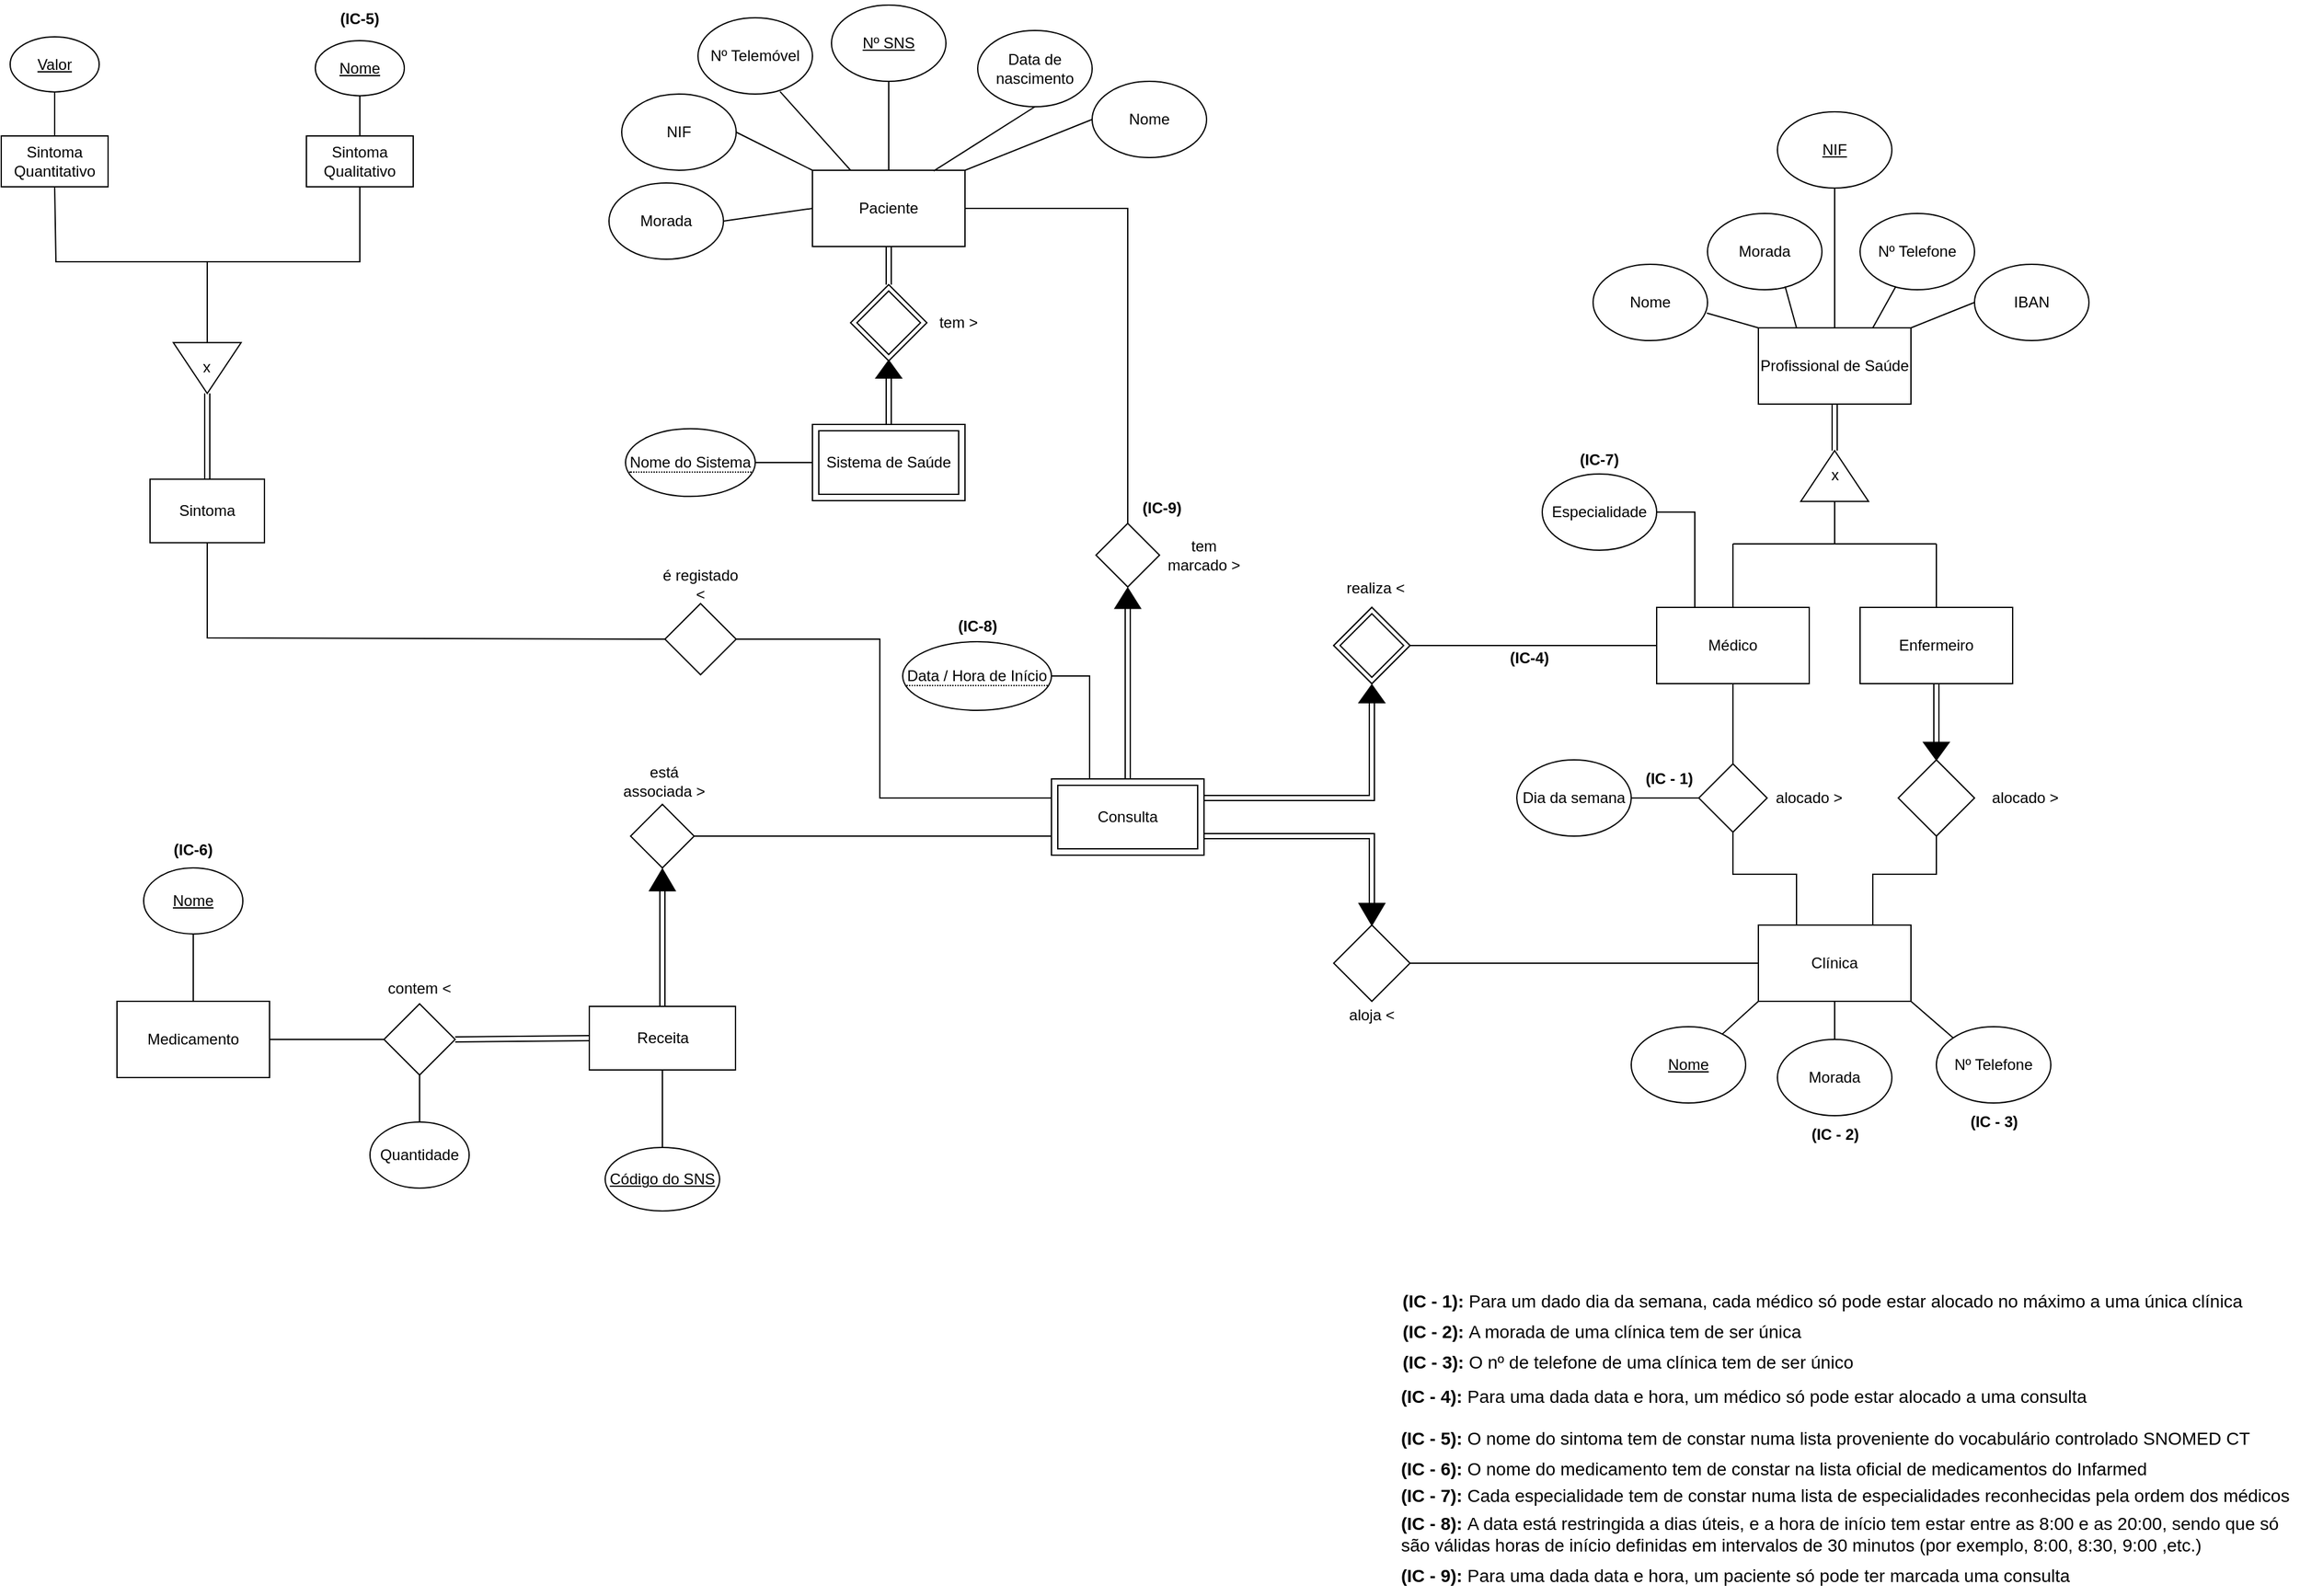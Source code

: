 <mxfile version="24.2.5" type="device">
  <diagram name="Page-1" id="nKDNBoql_2cp9HiYUBMS">
    <mxGraphModel dx="2795" dy="398" grid="1" gridSize="3" guides="1" tooltips="1" connect="1" arrows="1" fold="1" page="0" pageScale="1" pageWidth="850" pageHeight="1100" math="0" shadow="0">
      <root>
        <mxCell id="0" />
        <mxCell id="1" parent="0" />
        <mxCell id="teySA3DlGUumxRbeVbpw-15" value="" style="endArrow=none;html=1;rounded=0;exitX=0.5;exitY=0;exitDx=0;exitDy=0;entryX=0.5;entryY=1;entryDx=0;entryDy=0;" parent="1" source="teySA3DlGUumxRbeVbpw-11" target="teySA3DlGUumxRbeVbpw-16" edge="1">
          <mxGeometry width="50" height="50" relative="1" as="geometry">
            <mxPoint x="-85" y="850" as="sourcePoint" />
            <mxPoint x="-45" y="800" as="targetPoint" />
          </mxGeometry>
        </mxCell>
        <mxCell id="teySA3DlGUumxRbeVbpw-16" value="&lt;u&gt;NIF&lt;/u&gt;" style="ellipse;whiteSpace=wrap;html=1;" parent="1" vertex="1">
          <mxGeometry x="10" y="690" width="90" height="60" as="geometry" />
        </mxCell>
        <mxCell id="teySA3DlGUumxRbeVbpw-17" value="Nome" style="ellipse;whiteSpace=wrap;html=1;" parent="1" vertex="1">
          <mxGeometry x="-135" y="810" width="90" height="60" as="geometry" />
        </mxCell>
        <mxCell id="teySA3DlGUumxRbeVbpw-18" value="Morada" style="ellipse;whiteSpace=wrap;html=1;" parent="1" vertex="1">
          <mxGeometry x="-45" y="770" width="90" height="60" as="geometry" />
        </mxCell>
        <mxCell id="teySA3DlGUumxRbeVbpw-19" value="Nº Telefone" style="ellipse;whiteSpace=wrap;html=1;" parent="1" vertex="1">
          <mxGeometry x="75" y="770" width="90" height="60" as="geometry" />
        </mxCell>
        <mxCell id="teySA3DlGUumxRbeVbpw-20" value="IBAN" style="ellipse;whiteSpace=wrap;html=1;verticalAlign=middle;" parent="1" vertex="1">
          <mxGeometry x="165" y="810" width="90" height="60" as="geometry" />
        </mxCell>
        <mxCell id="teySA3DlGUumxRbeVbpw-21" value="" style="endArrow=none;html=1;rounded=0;entryX=0.994;entryY=0.639;entryDx=0;entryDy=0;exitX=0;exitY=0;exitDx=0;exitDy=0;entryPerimeter=0;" parent="1" source="teySA3DlGUumxRbeVbpw-11" target="teySA3DlGUumxRbeVbpw-17" edge="1">
          <mxGeometry width="50" height="50" relative="1" as="geometry">
            <mxPoint x="15" y="870" as="sourcePoint" />
            <mxPoint x="65" y="820" as="targetPoint" />
          </mxGeometry>
        </mxCell>
        <mxCell id="teySA3DlGUumxRbeVbpw-22" value="" style="endArrow=none;html=1;rounded=0;entryX=0.678;entryY=0.957;entryDx=0;entryDy=0;exitX=0.25;exitY=0;exitDx=0;exitDy=0;entryPerimeter=0;" parent="1" source="teySA3DlGUumxRbeVbpw-11" target="teySA3DlGUumxRbeVbpw-18" edge="1">
          <mxGeometry width="50" height="50" relative="1" as="geometry">
            <mxPoint x="15" y="870" as="sourcePoint" />
            <mxPoint x="65" y="820" as="targetPoint" />
          </mxGeometry>
        </mxCell>
        <mxCell id="teySA3DlGUumxRbeVbpw-23" value="" style="endArrow=none;html=1;rounded=0;entryX=0.313;entryY=0.957;entryDx=0;entryDy=0;entryPerimeter=0;exitX=0.75;exitY=0;exitDx=0;exitDy=0;" parent="1" source="teySA3DlGUumxRbeVbpw-11" target="teySA3DlGUumxRbeVbpw-19" edge="1">
          <mxGeometry width="50" height="50" relative="1" as="geometry">
            <mxPoint x="-55" y="850" as="sourcePoint" />
            <mxPoint x="-5" y="800" as="targetPoint" />
          </mxGeometry>
        </mxCell>
        <mxCell id="teySA3DlGUumxRbeVbpw-24" value="" style="endArrow=none;html=1;rounded=0;entryX=0;entryY=0.5;entryDx=0;entryDy=0;exitX=1;exitY=0;exitDx=0;exitDy=0;" parent="1" source="teySA3DlGUumxRbeVbpw-11" target="teySA3DlGUumxRbeVbpw-20" edge="1">
          <mxGeometry width="50" height="50" relative="1" as="geometry">
            <mxPoint x="-55" y="850" as="sourcePoint" />
            <mxPoint x="-5" y="800" as="targetPoint" />
          </mxGeometry>
        </mxCell>
        <mxCell id="teySA3DlGUumxRbeVbpw-29" value="" style="shape=link;html=1;rounded=0;entryX=1;entryY=0.5;entryDx=0;entryDy=0;exitX=0.5;exitY=1;exitDx=0;exitDy=0;" parent="1" source="teySA3DlGUumxRbeVbpw-11" target="teySA3DlGUumxRbeVbpw-13" edge="1">
          <mxGeometry width="100" relative="1" as="geometry">
            <mxPoint x="-75" y="910" as="sourcePoint" />
            <mxPoint x="-5" y="950" as="targetPoint" />
          </mxGeometry>
        </mxCell>
        <mxCell id="teySA3DlGUumxRbeVbpw-11" value="Profissional de Saúde" style="rounded=0;whiteSpace=wrap;html=1;" parent="1" vertex="1">
          <mxGeometry x="-5" y="860" width="120" height="60" as="geometry" />
        </mxCell>
        <mxCell id="teySA3DlGUumxRbeVbpw-13" value="x" style="triangle;whiteSpace=wrap;html=1;rotation=-90;textDirection=vertical-lr;" parent="1" vertex="1">
          <mxGeometry x="35" y="950" width="40" height="53.32" as="geometry" />
        </mxCell>
        <mxCell id="teySA3DlGUumxRbeVbpw-32" value="" style="endArrow=none;html=1;rounded=0;entryX=0;entryY=0.5;entryDx=0;entryDy=0;" parent="1" target="teySA3DlGUumxRbeVbpw-13" edge="1">
          <mxGeometry width="50" height="50" relative="1" as="geometry">
            <mxPoint x="55" y="1030" as="sourcePoint" />
            <mxPoint x="45" y="1010" as="targetPoint" />
          </mxGeometry>
        </mxCell>
        <mxCell id="teySA3DlGUumxRbeVbpw-33" value="" style="endArrow=none;html=1;rounded=0;" parent="1" edge="1">
          <mxGeometry width="50" height="50" relative="1" as="geometry">
            <mxPoint x="-25" y="1030" as="sourcePoint" />
            <mxPoint x="55" y="1030" as="targetPoint" />
          </mxGeometry>
        </mxCell>
        <mxCell id="teySA3DlGUumxRbeVbpw-34" value="" style="endArrow=none;html=1;rounded=0;" parent="1" edge="1">
          <mxGeometry width="50" height="50" relative="1" as="geometry">
            <mxPoint x="55" y="1030" as="sourcePoint" />
            <mxPoint x="135" y="1030" as="targetPoint" />
          </mxGeometry>
        </mxCell>
        <mxCell id="teySA3DlGUumxRbeVbpw-35" value="" style="endArrow=none;html=1;rounded=0;" parent="1" edge="1">
          <mxGeometry width="50" height="50" relative="1" as="geometry">
            <mxPoint x="-25" y="1080" as="sourcePoint" />
            <mxPoint x="-25" y="1030" as="targetPoint" />
          </mxGeometry>
        </mxCell>
        <mxCell id="teySA3DlGUumxRbeVbpw-36" value="" style="endArrow=none;html=1;rounded=0;" parent="1" edge="1">
          <mxGeometry width="50" height="50" relative="1" as="geometry">
            <mxPoint x="135" y="1080" as="sourcePoint" />
            <mxPoint x="135" y="1030" as="targetPoint" />
          </mxGeometry>
        </mxCell>
        <mxCell id="teySA3DlGUumxRbeVbpw-37" value="Médico" style="rounded=0;whiteSpace=wrap;html=1;" parent="1" vertex="1">
          <mxGeometry x="-85" y="1080" width="120" height="60" as="geometry" />
        </mxCell>
        <mxCell id="teySA3DlGUumxRbeVbpw-38" value="Enfermeiro" style="rounded=0;whiteSpace=wrap;html=1;" parent="1" vertex="1">
          <mxGeometry x="75" y="1080" width="120" height="60" as="geometry" />
        </mxCell>
        <mxCell id="teySA3DlGUumxRbeVbpw-39" value="" style="endArrow=none;html=1;rounded=0;entryX=0.25;entryY=0;entryDx=0;entryDy=0;exitX=1;exitY=0.5;exitDx=0;exitDy=0;" parent="1" source="teySA3DlGUumxRbeVbpw-40" target="teySA3DlGUumxRbeVbpw-37" edge="1">
          <mxGeometry width="50" height="50" relative="1" as="geometry">
            <mxPoint x="-135" y="1070" as="sourcePoint" />
            <mxPoint x="-125" y="1100" as="targetPoint" />
            <Array as="points">
              <mxPoint x="-55" y="1005" />
            </Array>
          </mxGeometry>
        </mxCell>
        <mxCell id="teySA3DlGUumxRbeVbpw-40" value="Especialidade" style="ellipse;whiteSpace=wrap;html=1;" parent="1" vertex="1">
          <mxGeometry x="-175" y="975" width="90" height="60" as="geometry" />
        </mxCell>
        <mxCell id="teySA3DlGUumxRbeVbpw-1" value="Clínica" style="rounded=0;whiteSpace=wrap;html=1;" parent="1" vertex="1">
          <mxGeometry x="-5" y="1330" width="120" height="60" as="geometry" />
        </mxCell>
        <mxCell id="teySA3DlGUumxRbeVbpw-7" value="Morada" style="ellipse;whiteSpace=wrap;html=1;" parent="1" vertex="1">
          <mxGeometry x="10" y="1420" width="90" height="60" as="geometry" />
        </mxCell>
        <mxCell id="teySA3DlGUumxRbeVbpw-9" value="" style="endArrow=none;html=1;rounded=0;entryX=0.5;entryY=0;entryDx=0;entryDy=0;" parent="1" target="teySA3DlGUumxRbeVbpw-7" edge="1">
          <mxGeometry width="50" height="50" relative="1" as="geometry">
            <mxPoint x="55" y="1390" as="sourcePoint" />
            <mxPoint x="75" y="1290" as="targetPoint" />
          </mxGeometry>
        </mxCell>
        <mxCell id="teySA3DlGUumxRbeVbpw-6" value="&lt;u&gt;Nome&lt;/u&gt;" style="ellipse;whiteSpace=wrap;html=1;" parent="1" vertex="1">
          <mxGeometry x="-105" y="1410" width="90" height="60" as="geometry" />
        </mxCell>
        <mxCell id="teySA3DlGUumxRbeVbpw-5" value="" style="endArrow=none;html=1;rounded=0;exitX=0;exitY=1;exitDx=0;exitDy=0;" parent="1" source="teySA3DlGUumxRbeVbpw-1" target="teySA3DlGUumxRbeVbpw-6" edge="1">
          <mxGeometry width="50" height="50" relative="1" as="geometry">
            <mxPoint x="-35" y="1470" as="sourcePoint" />
            <mxPoint x="15" y="1420" as="targetPoint" />
          </mxGeometry>
        </mxCell>
        <mxCell id="teySA3DlGUumxRbeVbpw-8" value="Nº Telefone" style="ellipse;whiteSpace=wrap;html=1;" parent="1" vertex="1">
          <mxGeometry x="135" y="1410" width="90" height="60" as="geometry" />
        </mxCell>
        <mxCell id="teySA3DlGUumxRbeVbpw-10" value="" style="endArrow=none;html=1;rounded=0;entryX=0;entryY=0;entryDx=0;entryDy=0;exitX=1;exitY=1;exitDx=0;exitDy=0;" parent="1" source="teySA3DlGUumxRbeVbpw-1" target="teySA3DlGUumxRbeVbpw-8" edge="1">
          <mxGeometry width="50" height="50" relative="1" as="geometry">
            <mxPoint x="25" y="1350" as="sourcePoint" />
            <mxPoint x="75" y="1300" as="targetPoint" />
          </mxGeometry>
        </mxCell>
        <mxCell id="teySA3DlGUumxRbeVbpw-45" value="" style="group" parent="1" vertex="1" connectable="0">
          <mxGeometry x="105" y="1200" width="130" height="60" as="geometry" />
        </mxCell>
        <mxCell id="teySA3DlGUumxRbeVbpw-43" value="" style="rhombus;whiteSpace=wrap;html=1;" parent="teySA3DlGUumxRbeVbpw-45" vertex="1">
          <mxGeometry width="60" height="60" as="geometry" />
        </mxCell>
        <mxCell id="teySA3DlGUumxRbeVbpw-44" value="alocado &amp;gt;" style="text;html=1;align=center;verticalAlign=middle;whiteSpace=wrap;rounded=0;" parent="teySA3DlGUumxRbeVbpw-45" vertex="1">
          <mxGeometry x="70" y="15" width="60" height="30" as="geometry" />
        </mxCell>
        <mxCell id="teySA3DlGUumxRbeVbpw-50" value="" style="endArrow=none;html=1;rounded=0;exitX=0.75;exitY=0;exitDx=0;exitDy=0;entryX=0.5;entryY=1;entryDx=0;entryDy=0;" parent="1" source="teySA3DlGUumxRbeVbpw-1" target="teySA3DlGUumxRbeVbpw-43" edge="1">
          <mxGeometry width="50" height="50" relative="1" as="geometry">
            <mxPoint x="45" y="1300" as="sourcePoint" />
            <mxPoint x="95" y="1250" as="targetPoint" />
            <Array as="points">
              <mxPoint x="85" y="1290" />
              <mxPoint x="135" y="1290" />
            </Array>
          </mxGeometry>
        </mxCell>
        <mxCell id="teySA3DlGUumxRbeVbpw-53" value="" style="group" parent="1" vertex="1" connectable="0">
          <mxGeometry x="-51.87" y="1203.13" width="113.74" height="53.74" as="geometry" />
        </mxCell>
        <mxCell id="teySA3DlGUumxRbeVbpw-51" value="" style="rhombus;whiteSpace=wrap;html=1;" parent="teySA3DlGUumxRbeVbpw-53" vertex="1">
          <mxGeometry width="53.74" height="53.74" as="geometry" />
        </mxCell>
        <mxCell id="teySA3DlGUumxRbeVbpw-52" value="alocado &amp;gt;" style="text;html=1;align=center;verticalAlign=middle;whiteSpace=wrap;rounded=0;" parent="teySA3DlGUumxRbeVbpw-53" vertex="1">
          <mxGeometry x="56.87" y="11.87" width="60" height="30" as="geometry" />
        </mxCell>
        <mxCell id="teySA3DlGUumxRbeVbpw-54" value="" style="endArrow=none;html=1;rounded=0;entryX=0.5;entryY=1;entryDx=0;entryDy=0;exitX=0.5;exitY=0;exitDx=0;exitDy=0;" parent="1" source="teySA3DlGUumxRbeVbpw-51" target="teySA3DlGUumxRbeVbpw-37" edge="1">
          <mxGeometry width="50" height="50" relative="1" as="geometry">
            <mxPoint x="-175" y="1230" as="sourcePoint" />
            <mxPoint x="-125" y="1180" as="targetPoint" />
          </mxGeometry>
        </mxCell>
        <mxCell id="teySA3DlGUumxRbeVbpw-55" value="" style="endArrow=none;html=1;rounded=0;entryX=0.5;entryY=1;entryDx=0;entryDy=0;exitX=0.25;exitY=0;exitDx=0;exitDy=0;" parent="1" source="teySA3DlGUumxRbeVbpw-1" target="teySA3DlGUumxRbeVbpw-51" edge="1">
          <mxGeometry width="50" height="50" relative="1" as="geometry">
            <mxPoint x="-175" y="1230" as="sourcePoint" />
            <mxPoint x="-125" y="1180" as="targetPoint" />
            <Array as="points">
              <mxPoint x="25" y="1290" />
              <mxPoint x="-25" y="1290" />
            </Array>
          </mxGeometry>
        </mxCell>
        <mxCell id="teySA3DlGUumxRbeVbpw-56" value="Dia da semana" style="ellipse;whiteSpace=wrap;html=1;" parent="1" vertex="1">
          <mxGeometry x="-195" y="1200" width="90" height="60" as="geometry" />
        </mxCell>
        <mxCell id="teySA3DlGUumxRbeVbpw-57" value="" style="endArrow=none;html=1;rounded=0;entryX=0;entryY=0.5;entryDx=0;entryDy=0;exitX=1;exitY=0.5;exitDx=0;exitDy=0;" parent="1" source="teySA3DlGUumxRbeVbpw-56" target="teySA3DlGUumxRbeVbpw-51" edge="1">
          <mxGeometry width="50" height="50" relative="1" as="geometry">
            <mxPoint x="35" y="1360" as="sourcePoint" />
            <mxPoint x="85" y="1310" as="targetPoint" />
          </mxGeometry>
        </mxCell>
        <mxCell id="teySA3DlGUumxRbeVbpw-58" value="(IC - 1)" style="text;html=1;align=center;verticalAlign=middle;whiteSpace=wrap;rounded=0;fontStyle=1" parent="1" vertex="1">
          <mxGeometry x="-105" y="1200.01" width="60" height="30" as="geometry" />
        </mxCell>
        <mxCell id="teySA3DlGUumxRbeVbpw-62" value="Paciente" style="rounded=0;whiteSpace=wrap;html=1;" parent="1" vertex="1">
          <mxGeometry x="-749" y="736" width="120" height="60" as="geometry" />
        </mxCell>
        <mxCell id="teySA3DlGUumxRbeVbpw-63" value="Morada" style="ellipse;whiteSpace=wrap;html=1;" parent="1" vertex="1">
          <mxGeometry x="-909" y="746" width="90" height="60" as="geometry" />
        </mxCell>
        <mxCell id="teySA3DlGUumxRbeVbpw-64" value="&lt;u&gt;Nº SNS&lt;/u&gt;" style="ellipse;whiteSpace=wrap;html=1;" parent="1" vertex="1">
          <mxGeometry x="-734" y="606" width="90" height="60" as="geometry" />
        </mxCell>
        <mxCell id="teySA3DlGUumxRbeVbpw-65" value="NIF" style="ellipse;whiteSpace=wrap;html=1;" parent="1" vertex="1">
          <mxGeometry x="-899" y="676" width="90" height="60" as="geometry" />
        </mxCell>
        <mxCell id="teySA3DlGUumxRbeVbpw-66" value="Nome" style="ellipse;whiteSpace=wrap;html=1;" parent="1" vertex="1">
          <mxGeometry x="-529" y="666" width="90" height="60" as="geometry" />
        </mxCell>
        <mxCell id="teySA3DlGUumxRbeVbpw-67" value="Data de nascimento" style="ellipse;whiteSpace=wrap;html=1;" parent="1" vertex="1">
          <mxGeometry x="-619" y="626" width="90" height="60" as="geometry" />
        </mxCell>
        <mxCell id="teySA3DlGUumxRbeVbpw-68" value="Nº Telemóvel" style="ellipse;whiteSpace=wrap;html=1;" parent="1" vertex="1">
          <mxGeometry x="-839" y="616" width="90" height="60" as="geometry" />
        </mxCell>
        <mxCell id="teySA3DlGUumxRbeVbpw-69" value="" style="endArrow=none;html=1;rounded=0;entryX=0.5;entryY=1;entryDx=0;entryDy=0;exitX=0.5;exitY=0;exitDx=0;exitDy=0;" parent="1" source="teySA3DlGUumxRbeVbpw-62" target="teySA3DlGUumxRbeVbpw-64" edge="1">
          <mxGeometry width="50" height="50" relative="1" as="geometry">
            <mxPoint x="-549" y="846" as="sourcePoint" />
            <mxPoint x="-499" y="796" as="targetPoint" />
          </mxGeometry>
        </mxCell>
        <mxCell id="teySA3DlGUumxRbeVbpw-70" value="" style="endArrow=none;html=1;rounded=0;entryX=0.5;entryY=1;entryDx=0;entryDy=0;exitX=0.794;exitY=0.01;exitDx=0;exitDy=0;exitPerimeter=0;" parent="1" source="teySA3DlGUumxRbeVbpw-62" target="teySA3DlGUumxRbeVbpw-67" edge="1">
          <mxGeometry width="50" height="50" relative="1" as="geometry">
            <mxPoint x="-415" y="800" as="sourcePoint" />
            <mxPoint x="-365" y="750" as="targetPoint" />
          </mxGeometry>
        </mxCell>
        <mxCell id="teySA3DlGUumxRbeVbpw-71" value="" style="endArrow=none;html=1;rounded=0;entryX=0.717;entryY=0.968;entryDx=0;entryDy=0;exitX=0.25;exitY=0;exitDx=0;exitDy=0;entryPerimeter=0;" parent="1" source="teySA3DlGUumxRbeVbpw-62" target="teySA3DlGUumxRbeVbpw-68" edge="1">
          <mxGeometry width="50" height="50" relative="1" as="geometry">
            <mxPoint x="-549" y="846" as="sourcePoint" />
            <mxPoint x="-499" y="796" as="targetPoint" />
          </mxGeometry>
        </mxCell>
        <mxCell id="teySA3DlGUumxRbeVbpw-72" value="" style="endArrow=none;html=1;rounded=0;exitX=1;exitY=0.5;exitDx=0;exitDy=0;entryX=0;entryY=0;entryDx=0;entryDy=0;" parent="1" source="teySA3DlGUumxRbeVbpw-65" target="teySA3DlGUumxRbeVbpw-62" edge="1">
          <mxGeometry width="50" height="50" relative="1" as="geometry">
            <mxPoint x="-519" y="906" as="sourcePoint" />
            <mxPoint x="-469" y="856" as="targetPoint" />
          </mxGeometry>
        </mxCell>
        <mxCell id="teySA3DlGUumxRbeVbpw-73" value="" style="endArrow=none;html=1;rounded=0;entryX=0;entryY=0.5;entryDx=0;entryDy=0;exitX=1;exitY=0;exitDx=0;exitDy=0;" parent="1" source="teySA3DlGUumxRbeVbpw-62" target="teySA3DlGUumxRbeVbpw-66" edge="1">
          <mxGeometry width="50" height="50" relative="1" as="geometry">
            <mxPoint x="-385" y="860" as="sourcePoint" />
            <mxPoint x="-335" y="810" as="targetPoint" />
          </mxGeometry>
        </mxCell>
        <mxCell id="teySA3DlGUumxRbeVbpw-74" value="" style="endArrow=none;html=1;rounded=0;entryX=0;entryY=0.5;entryDx=0;entryDy=0;exitX=1;exitY=0.5;exitDx=0;exitDy=0;" parent="1" source="teySA3DlGUumxRbeVbpw-63" target="teySA3DlGUumxRbeVbpw-62" edge="1">
          <mxGeometry width="50" height="50" relative="1" as="geometry">
            <mxPoint x="-519" y="906" as="sourcePoint" />
            <mxPoint x="-469" y="856" as="targetPoint" />
          </mxGeometry>
        </mxCell>
        <mxCell id="teySA3DlGUumxRbeVbpw-78" value="" style="shape=link;html=1;rounded=0;exitX=0.5;exitY=1;exitDx=0;exitDy=0;entryX=0.5;entryY=0;entryDx=0;entryDy=0;" parent="1" source="teySA3DlGUumxRbeVbpw-62" edge="1">
          <mxGeometry width="100" relative="1" as="geometry">
            <mxPoint x="-599" y="896" as="sourcePoint" />
            <mxPoint x="-689" y="826" as="targetPoint" />
          </mxGeometry>
        </mxCell>
        <mxCell id="OI-y8E8WUdn-grS2Yc1x-2" value="" style="endArrow=none;html=1;rounded=0;exitX=0;exitY=0.5;exitDx=0;exitDy=0;entryX=1;entryY=0.5;entryDx=0;entryDy=0;" parent="1" source="teySA3DlGUumxRbeVbpw-37" target="OI-y8E8WUdn-grS2Yc1x-3" edge="1">
          <mxGeometry width="50" height="50" relative="1" as="geometry">
            <mxPoint x="-285" y="1120" as="sourcePoint" />
            <mxPoint x="-85" y="1120" as="targetPoint" />
          </mxGeometry>
        </mxCell>
        <mxCell id="OI-y8E8WUdn-grS2Yc1x-13" value="(IC-4)" style="text;html=1;align=center;verticalAlign=middle;whiteSpace=wrap;rounded=0;fontStyle=1" parent="1" vertex="1">
          <mxGeometry x="-215" y="1105" width="60" height="30" as="geometry" />
        </mxCell>
        <mxCell id="OI-y8E8WUdn-grS2Yc1x-14" value="&lt;b&gt;(IC - 4):&amp;nbsp;&lt;/b&gt;Para uma dada data e hora, um médico só pode estar alocado a uma consulta" style="text;html=1;align=left;verticalAlign=middle;whiteSpace=wrap;rounded=0;fontSize=14;" parent="1" vertex="1">
          <mxGeometry x="-288" y="1686" width="680" height="30" as="geometry" />
        </mxCell>
        <mxCell id="OI-y8E8WUdn-grS2Yc1x-15" value="" style="endArrow=none;html=1;rounded=0;exitX=1;exitY=0.5;exitDx=0;exitDy=0;entryX=0.5;entryY=0;entryDx=0;entryDy=0;" parent="1" source="teySA3DlGUumxRbeVbpw-62" target="OI-y8E8WUdn-grS2Yc1x-17" edge="1">
          <mxGeometry width="50" height="50" relative="1" as="geometry">
            <mxPoint x="-255" y="1080" as="sourcePoint" />
            <mxPoint x="-501" y="978" as="targetPoint" />
            <Array as="points">
              <mxPoint x="-501" y="766" />
            </Array>
          </mxGeometry>
        </mxCell>
        <mxCell id="OI-y8E8WUdn-grS2Yc1x-21" value="" style="rhombus;whiteSpace=wrap;html=1;" parent="1" vertex="1">
          <mxGeometry x="-339" y="1330" width="60" height="60" as="geometry" />
        </mxCell>
        <mxCell id="OI-y8E8WUdn-grS2Yc1x-22" value="aloja &amp;lt;" style="text;html=1;align=center;verticalAlign=middle;whiteSpace=wrap;rounded=0;" parent="1" vertex="1">
          <mxGeometry x="-339" y="1386" width="60" height="30" as="geometry" />
        </mxCell>
        <mxCell id="OI-y8E8WUdn-grS2Yc1x-25" value="" style="endArrow=none;html=1;rounded=0;exitX=0;exitY=0.5;exitDx=0;exitDy=0;entryX=1;entryY=0.5;entryDx=0;entryDy=0;" parent="1" source="teySA3DlGUumxRbeVbpw-1" target="OI-y8E8WUdn-grS2Yc1x-21" edge="1">
          <mxGeometry width="50" height="50" relative="1" as="geometry">
            <mxPoint x="-255" y="1280" as="sourcePoint" />
            <mxPoint x="-205" y="1230" as="targetPoint" />
          </mxGeometry>
        </mxCell>
        <mxCell id="OI-y8E8WUdn-grS2Yc1x-41" value="Receita" style="rounded=0;whiteSpace=wrap;html=1;" parent="1" vertex="1">
          <mxGeometry x="-924.49" y="1394" width="114.98" height="50" as="geometry" />
        </mxCell>
        <mxCell id="OI-y8E8WUdn-grS2Yc1x-42" value="&lt;u&gt;Código do SNS&lt;/u&gt;" style="ellipse;whiteSpace=wrap;html=1;" parent="1" vertex="1">
          <mxGeometry x="-912" y="1505" width="90" height="50" as="geometry" />
        </mxCell>
        <mxCell id="OI-y8E8WUdn-grS2Yc1x-43" value="" style="endArrow=none;html=1;rounded=0;exitX=0.5;exitY=0;exitDx=0;exitDy=0;entryX=0.5;entryY=1;entryDx=0;entryDy=0;" parent="1" source="OI-y8E8WUdn-grS2Yc1x-42" target="OI-y8E8WUdn-grS2Yc1x-41" edge="1">
          <mxGeometry width="50" height="50" relative="1" as="geometry">
            <mxPoint x="-1007.98" y="1822" as="sourcePoint" />
            <mxPoint x="-957.98" y="1772" as="targetPoint" />
          </mxGeometry>
        </mxCell>
        <mxCell id="OI-y8E8WUdn-grS2Yc1x-56" value="" style="endArrow=none;html=1;rounded=0;exitX=0;exitY=0.5;exitDx=0;exitDy=0;entryX=0.5;entryY=1;entryDx=0;entryDy=0;" parent="1" source="OI-y8E8WUdn-grS2Yc1x-54" target="OI-y8E8WUdn-grS2Yc1x-57" edge="1">
          <mxGeometry width="50" height="50" relative="1" as="geometry">
            <mxPoint x="-997" y="1186.66" as="sourcePoint" />
            <mxPoint x="-1087" y="1196.66" as="targetPoint" />
            <Array as="points">
              <mxPoint x="-1225" y="1104" />
            </Array>
          </mxGeometry>
        </mxCell>
        <mxCell id="OI-y8E8WUdn-grS2Yc1x-57" value="Sintoma" style="rounded=0;whiteSpace=wrap;html=1;" parent="1" vertex="1">
          <mxGeometry x="-1270" y="979.13" width="90" height="50" as="geometry" />
        </mxCell>
        <mxCell id="OI-y8E8WUdn-grS2Yc1x-65" value="Sintoma Quantitativo" style="rounded=0;whiteSpace=wrap;html=1;" parent="1" vertex="1">
          <mxGeometry x="-1387" y="709.0" width="84" height="40" as="geometry" />
        </mxCell>
        <mxCell id="vYGHG36Qz9shhN7Ad3t7-29" value="" style="group" parent="1" vertex="1" connectable="0">
          <mxGeometry x="-719" y="826" width="115" height="60" as="geometry" />
        </mxCell>
        <mxCell id="vYGHG36Qz9shhN7Ad3t7-30" value="tem &amp;gt;" style="text;html=1;align=center;verticalAlign=middle;whiteSpace=wrap;rounded=0;" parent="vYGHG36Qz9shhN7Ad3t7-29" vertex="1">
          <mxGeometry x="55" y="15" width="60" height="30" as="geometry" />
        </mxCell>
        <mxCell id="vYGHG36Qz9shhN7Ad3t7-31" value="" style="group" parent="vYGHG36Qz9shhN7Ad3t7-29" vertex="1" connectable="0">
          <mxGeometry width="60" height="60" as="geometry" />
        </mxCell>
        <mxCell id="vYGHG36Qz9shhN7Ad3t7-32" value="" style="rhombus;whiteSpace=wrap;html=1;" parent="vYGHG36Qz9shhN7Ad3t7-31" vertex="1">
          <mxGeometry width="60" height="60" as="geometry" />
        </mxCell>
        <mxCell id="vYGHG36Qz9shhN7Ad3t7-33" value="" style="rhombus;whiteSpace=wrap;html=1;" parent="vYGHG36Qz9shhN7Ad3t7-31" vertex="1">
          <mxGeometry x="5" y="5" width="50" height="50" as="geometry" />
        </mxCell>
        <mxCell id="vYGHG36Qz9shhN7Ad3t7-34" value="" style="endArrow=none;html=1;rounded=0;entryX=0;entryY=0.5;entryDx=0;entryDy=0;exitX=1;exitY=0.5;exitDx=0;exitDy=0;" parent="1" source="vYGHG36Qz9shhN7Ad3t7-35" target="vYGHG36Qz9shhN7Ad3t7-39" edge="1">
          <mxGeometry width="50" height="50" relative="1" as="geometry">
            <mxPoint x="-799" y="936" as="sourcePoint" />
            <mxPoint x="-719" y="1026" as="targetPoint" />
          </mxGeometry>
        </mxCell>
        <mxCell id="vYGHG36Qz9shhN7Ad3t7-35" value="&lt;div style=&quot;border-bottom: 1px dotted&quot;&gt;Nome do Sistema&lt;/div&gt;" style="ellipse;whiteSpace=wrap;html=1;fontStyle=0" parent="1" vertex="1">
          <mxGeometry x="-896" y="939.32" width="102.02" height="53.36" as="geometry" />
        </mxCell>
        <mxCell id="vYGHG36Qz9shhN7Ad3t7-36" value="" style="group" parent="1" vertex="1" connectable="0">
          <mxGeometry x="-749" y="936" width="120" height="60" as="geometry" />
        </mxCell>
        <mxCell id="vYGHG36Qz9shhN7Ad3t7-37" value="" style="rounded=0;whiteSpace=wrap;html=1;" parent="vYGHG36Qz9shhN7Ad3t7-36" vertex="1">
          <mxGeometry x="5" y="3.32" width="110" height="55" as="geometry" />
        </mxCell>
        <mxCell id="vYGHG36Qz9shhN7Ad3t7-38" value="" style="group" parent="vYGHG36Qz9shhN7Ad3t7-36" vertex="1" connectable="0">
          <mxGeometry width="120" height="60" as="geometry" />
        </mxCell>
        <mxCell id="vYGHG36Qz9shhN7Ad3t7-39" value="SIstema de Saúde" style="rounded=0;whiteSpace=wrap;html=1;" parent="vYGHG36Qz9shhN7Ad3t7-38" vertex="1">
          <mxGeometry width="120" height="60" as="geometry" />
        </mxCell>
        <mxCell id="vYGHG36Qz9shhN7Ad3t7-40" value="Sistema de Saúde" style="rounded=0;whiteSpace=wrap;html=1;" parent="vYGHG36Qz9shhN7Ad3t7-38" vertex="1">
          <mxGeometry x="5" y="5" width="110" height="50" as="geometry" />
        </mxCell>
        <mxCell id="vYGHG36Qz9shhN7Ad3t7-41" value="" style="triangle;whiteSpace=wrap;html=1;rotation=-90;fillColor=#000000;" parent="1" vertex="1">
          <mxGeometry x="-695.87" y="882.66" width="13.75" height="20" as="geometry" />
        </mxCell>
        <mxCell id="vYGHG36Qz9shhN7Ad3t7-42" value="" style="shape=link;html=1;rounded=0;exitX=0.5;exitY=0;exitDx=0;exitDy=0;entryX=0;entryY=0.5;entryDx=0;entryDy=0;" parent="1" source="vYGHG36Qz9shhN7Ad3t7-39" target="vYGHG36Qz9shhN7Ad3t7-41" edge="1">
          <mxGeometry width="100" relative="1" as="geometry">
            <mxPoint x="-647.13" y="886" as="sourcePoint" />
            <mxPoint x="-587.13" y="916" as="targetPoint" />
          </mxGeometry>
        </mxCell>
        <mxCell id="vYGHG36Qz9shhN7Ad3t7-43" value="&lt;b&gt;(IC - 1):&lt;/b&gt; Para um dado dia da semana, cada médico só pode estar alocado no máximo a uma única clínica" style="text;html=1;align=center;verticalAlign=middle;whiteSpace=wrap;rounded=0;fontSize=14;" parent="1" vertex="1">
          <mxGeometry x="-286" y="1611" width="663" height="30" as="geometry" />
        </mxCell>
        <mxCell id="vYGHG36Qz9shhN7Ad3t7-44" value="&lt;b&gt;(IC - 2):&lt;/b&gt;&amp;nbsp;A morada de uma clínica tem de ser única" style="text;html=1;align=center;verticalAlign=middle;whiteSpace=wrap;rounded=0;fontSize=14;movable=1;resizable=1;rotatable=1;deletable=1;editable=1;locked=0;connectable=1;" parent="1" vertex="1">
          <mxGeometry x="-286" y="1635" width="316" height="30" as="geometry" />
        </mxCell>
        <mxCell id="vYGHG36Qz9shhN7Ad3t7-45" value="&lt;b&gt;(IC - 3):&lt;/b&gt; O nº de telefone de uma clínica tem de ser único" style="text;html=1;align=center;verticalAlign=middle;whiteSpace=wrap;rounded=0;fontSize=14;" parent="1" vertex="1">
          <mxGeometry x="-286" y="1659" width="357" height="30" as="geometry" />
        </mxCell>
        <mxCell id="vYGHG36Qz9shhN7Ad3t7-46" value="(IC - 2)" style="text;html=1;align=center;verticalAlign=middle;resizable=0;points=[];autosize=1;strokeColor=none;fillColor=none;fontStyle=1" parent="1" vertex="1">
          <mxGeometry x="25" y="1480" width="60" height="30" as="geometry" />
        </mxCell>
        <mxCell id="vYGHG36Qz9shhN7Ad3t7-47" value="(IC - 3)" style="text;html=1;align=center;verticalAlign=middle;resizable=0;points=[];autosize=1;strokeColor=none;fillColor=none;fontStyle=1" parent="1" vertex="1">
          <mxGeometry x="150" y="1470" width="60" height="30" as="geometry" />
        </mxCell>
        <mxCell id="vYGHG36Qz9shhN7Ad3t7-48" value="" style="group" parent="1" vertex="1" connectable="0">
          <mxGeometry x="-897" y="1205" width="63" height="80" as="geometry" />
        </mxCell>
        <mxCell id="pmTBJNdfO9nhvggvqDP4-4" value="" style="group" parent="vYGHG36Qz9shhN7Ad3t7-48" vertex="1" connectable="0">
          <mxGeometry x="-3" y="-5" width="69" height="85" as="geometry" />
        </mxCell>
        <mxCell id="OI-y8E8WUdn-grS2Yc1x-47" value="" style="rhombus;whiteSpace=wrap;html=1;movable=1;resizable=1;rotatable=1;deletable=1;editable=1;locked=0;connectable=1;" parent="pmTBJNdfO9nhvggvqDP4-4" vertex="1">
          <mxGeometry x="7.98" y="35" width="50" height="50" as="geometry" />
        </mxCell>
        <mxCell id="pmTBJNdfO9nhvggvqDP4-3" value="está associada &amp;gt;" style="text;html=1;align=center;verticalAlign=middle;whiteSpace=wrap;rounded=0;" parent="pmTBJNdfO9nhvggvqDP4-4" vertex="1">
          <mxGeometry width="69" height="33" as="geometry" />
        </mxCell>
        <mxCell id="ELVXF7SsPStUehwrAqkJ-7" value="Valor" style="ellipse;whiteSpace=wrap;html=1;fontStyle=4" parent="1" vertex="1">
          <mxGeometry x="-1380" y="631.0" width="70" height="43.32" as="geometry" />
        </mxCell>
        <mxCell id="ELVXF7SsPStUehwrAqkJ-8" value="" style="endArrow=none;html=1;rounded=0;exitX=0.5;exitY=1;exitDx=0;exitDy=0;entryX=0.5;entryY=0;entryDx=0;entryDy=0;" parent="1" source="ELVXF7SsPStUehwrAqkJ-7" target="OI-y8E8WUdn-grS2Yc1x-65" edge="1">
          <mxGeometry width="50" height="50" relative="1" as="geometry">
            <mxPoint x="-1443" y="1032.32" as="sourcePoint" />
            <mxPoint x="-1393" y="982.32" as="targetPoint" />
          </mxGeometry>
        </mxCell>
        <mxCell id="cyx7LZMLMAHagcgp0xBz-3" value="" style="group" parent="1" vertex="1" connectable="0">
          <mxGeometry x="-561" y="1215" width="120" height="60" as="geometry" />
        </mxCell>
        <mxCell id="cyx7LZMLMAHagcgp0xBz-4" value="" style="rounded=0;whiteSpace=wrap;html=1;" parent="cyx7LZMLMAHagcgp0xBz-3" vertex="1">
          <mxGeometry x="5" y="3.32" width="110" height="55" as="geometry" />
        </mxCell>
        <mxCell id="cyx7LZMLMAHagcgp0xBz-5" value="" style="group" parent="cyx7LZMLMAHagcgp0xBz-3" vertex="1" connectable="0">
          <mxGeometry width="120" height="60" as="geometry" />
        </mxCell>
        <mxCell id="cyx7LZMLMAHagcgp0xBz-6" value="SIstema de Saúde" style="rounded=0;whiteSpace=wrap;html=1;" parent="cyx7LZMLMAHagcgp0xBz-5" vertex="1">
          <mxGeometry width="120" height="60" as="geometry" />
        </mxCell>
        <mxCell id="cyx7LZMLMAHagcgp0xBz-7" value="Consulta" style="rounded=0;whiteSpace=wrap;html=1;" parent="cyx7LZMLMAHagcgp0xBz-5" vertex="1">
          <mxGeometry x="5" y="5" width="110" height="50" as="geometry" />
        </mxCell>
        <mxCell id="tmCDKdFqpOog78ZbSU5w-3" value="" style="group" parent="1" vertex="1" connectable="0">
          <mxGeometry x="125.005" y="1186.255" width="20" height="13.75" as="geometry" />
        </mxCell>
        <mxCell id="teySA3DlGUumxRbeVbpw-48" value="" style="triangle;whiteSpace=wrap;html=1;rotation=90;fillColor=#000000;" parent="tmCDKdFqpOog78ZbSU5w-3" vertex="1">
          <mxGeometry x="3.125" y="-3.125" width="13.75" height="20" as="geometry" />
        </mxCell>
        <mxCell id="teySA3DlGUumxRbeVbpw-49" value="" style="shape=link;html=1;rounded=0;exitX=0.5;exitY=1;exitDx=0;exitDy=0;entryX=0;entryY=0.5;entryDx=0;entryDy=0;" parent="tmCDKdFqpOog78ZbSU5w-3" source="teySA3DlGUumxRbeVbpw-38" target="teySA3DlGUumxRbeVbpw-48" edge="1">
          <mxGeometry width="100" relative="1" as="geometry">
            <mxPoint x="-30.005" y="-16.255" as="sourcePoint" />
            <mxPoint x="69.995" y="-16.255" as="targetPoint" />
          </mxGeometry>
        </mxCell>
        <mxCell id="tmCDKdFqpOog78ZbSU5w-4" value="" style="group" parent="1" vertex="1" connectable="0">
          <mxGeometry x="-511" y="1032" width="105" height="31.88" as="geometry" />
        </mxCell>
        <mxCell id="tmCDKdFqpOog78ZbSU5w-5" value="" style="triangle;whiteSpace=wrap;html=1;rotation=-90;fillColor=#000000;" parent="tmCDKdFqpOog78ZbSU5w-4" vertex="1">
          <mxGeometry x="3.125" y="-3.125" width="13.75" height="20" as="geometry" />
        </mxCell>
        <mxCell id="cyx7LZMLMAHagcgp0xBz-8" value="" style="group" parent="tmCDKdFqpOog78ZbSU5w-4" vertex="1" connectable="0">
          <mxGeometry x="-15" y="-18.12" width="120" height="50" as="geometry" />
        </mxCell>
        <mxCell id="OI-y8E8WUdn-grS2Yc1x-17" value="" style="rhombus;whiteSpace=wrap;html=1;" parent="cyx7LZMLMAHagcgp0xBz-8" vertex="1">
          <mxGeometry width="50" height="50" as="geometry" />
        </mxCell>
        <mxCell id="OI-y8E8WUdn-grS2Yc1x-18" value="tem marcado &amp;gt;" style="text;html=1;align=center;verticalAlign=middle;whiteSpace=wrap;rounded=0;" parent="cyx7LZMLMAHagcgp0xBz-8" vertex="1">
          <mxGeometry x="50" y="10" width="70" height="30" as="geometry" />
        </mxCell>
        <mxCell id="tmCDKdFqpOog78ZbSU5w-13" value="" style="shape=link;html=1;rounded=0;exitX=0.5;exitY=0;exitDx=0;exitDy=0;entryX=0;entryY=0.5;entryDx=0;entryDy=0;" parent="1" source="cyx7LZMLMAHagcgp0xBz-6" target="tmCDKdFqpOog78ZbSU5w-12" edge="1">
          <mxGeometry width="100" relative="1" as="geometry">
            <mxPoint x="-454" y="1185" as="sourcePoint" />
            <mxPoint x="-554" y="1185" as="targetPoint" />
          </mxGeometry>
        </mxCell>
        <mxCell id="tmCDKdFqpOog78ZbSU5w-12" value="" style="triangle;whiteSpace=wrap;html=1;rotation=-90;fillColor=#000000;" parent="1" vertex="1">
          <mxGeometry x="-508.95" y="1062.81" width="15.88" height="20" as="geometry" />
        </mxCell>
        <mxCell id="tmCDKdFqpOog78ZbSU5w-14" value="" style="shape=link;html=1;rounded=0;exitX=1;exitY=0.25;exitDx=0;exitDy=0;entryX=0;entryY=0.5;entryDx=0;entryDy=0;" parent="1" source="cyx7LZMLMAHagcgp0xBz-6" target="tmCDKdFqpOog78ZbSU5w-15" edge="1">
          <mxGeometry width="100" relative="1" as="geometry">
            <mxPoint x="-376.05" y="1287.19" as="sourcePoint" />
            <mxPoint x="-429.05" y="1257.19" as="targetPoint" />
            <Array as="points">
              <mxPoint x="-309" y="1230" />
            </Array>
          </mxGeometry>
        </mxCell>
        <mxCell id="tmCDKdFqpOog78ZbSU5w-15" value="" style="triangle;whiteSpace=wrap;html=1;rotation=-90;fillColor=#000000;" parent="1" vertex="1">
          <mxGeometry x="-315.97" y="1137.97" width="13.94" height="20" as="geometry" />
        </mxCell>
        <mxCell id="tmCDKdFqpOog78ZbSU5w-16" value="" style="group" parent="1" vertex="1" connectable="0">
          <mxGeometry x="-339" y="1050" width="63" height="90" as="geometry" />
        </mxCell>
        <mxCell id="OI-y8E8WUdn-grS2Yc1x-3" value="" style="rhombus;verticalAlign=top;" parent="tmCDKdFqpOog78ZbSU5w-16" vertex="1">
          <mxGeometry y="30" width="60" height="60" as="geometry" />
        </mxCell>
        <mxCell id="pmTBJNdfO9nhvggvqDP4-10" value="" style="group" parent="tmCDKdFqpOog78ZbSU5w-16" vertex="1" connectable="0">
          <mxGeometry width="63" height="90" as="geometry" />
        </mxCell>
        <mxCell id="OI-y8E8WUdn-grS2Yc1x-4" value="realiza &amp;lt;" style="text;html=1;align=center;verticalAlign=middle;whiteSpace=wrap;rounded=0;" parent="pmTBJNdfO9nhvggvqDP4-10" vertex="1">
          <mxGeometry x="3" width="60" height="30" as="geometry" />
        </mxCell>
        <mxCell id="pmTBJNdfO9nhvggvqDP4-7" value="" style="group" parent="pmTBJNdfO9nhvggvqDP4-10" vertex="1" connectable="0">
          <mxGeometry y="30" width="60" height="60" as="geometry" />
        </mxCell>
        <mxCell id="pmTBJNdfO9nhvggvqDP4-8" value="" style="rhombus;whiteSpace=wrap;html=1;" parent="pmTBJNdfO9nhvggvqDP4-7" vertex="1">
          <mxGeometry width="60" height="60" as="geometry" />
        </mxCell>
        <mxCell id="pmTBJNdfO9nhvggvqDP4-9" value="" style="rhombus;whiteSpace=wrap;html=1;" parent="pmTBJNdfO9nhvggvqDP4-7" vertex="1">
          <mxGeometry x="5" y="5" width="50" height="50" as="geometry" />
        </mxCell>
        <mxCell id="tmCDKdFqpOog78ZbSU5w-17" value="" style="shape=link;html=1;rounded=0;exitX=1;exitY=0.75;exitDx=0;exitDy=0;entryX=0;entryY=0.5;entryDx=0;entryDy=0;" parent="1" source="cyx7LZMLMAHagcgp0xBz-6" target="tmCDKdFqpOog78ZbSU5w-18" edge="1">
          <mxGeometry width="100" relative="1" as="geometry">
            <mxPoint x="-364.05" y="1448.19" as="sourcePoint" />
            <mxPoint x="-417.05" y="1418.19" as="targetPoint" />
            <Array as="points">
              <mxPoint x="-309" y="1260" />
            </Array>
          </mxGeometry>
        </mxCell>
        <mxCell id="tmCDKdFqpOog78ZbSU5w-18" value="" style="triangle;whiteSpace=wrap;html=1;rotation=90;fillColor=#000000;" parent="1" vertex="1">
          <mxGeometry x="-317.47" y="1311.53" width="16.94" height="20" as="geometry" />
        </mxCell>
        <mxCell id="tmCDKdFqpOog78ZbSU5w-20" value="" style="endArrow=none;html=1;rounded=0;exitX=0.25;exitY=0;exitDx=0;exitDy=0;entryX=1;entryY=0.5;entryDx=0;entryDy=0;" parent="1" source="cyx7LZMLMAHagcgp0xBz-6" target="tmCDKdFqpOog78ZbSU5w-21" edge="1">
          <mxGeometry width="50" height="50" relative="1" as="geometry">
            <mxPoint x="-615" y="1187" as="sourcePoint" />
            <mxPoint x="-531" y="1152" as="targetPoint" />
            <Array as="points">
              <mxPoint x="-531" y="1134" />
            </Array>
          </mxGeometry>
        </mxCell>
        <mxCell id="tmCDKdFqpOog78ZbSU5w-21" value="&lt;div style=&quot;border-bottom: 1px dotted&quot;&gt;Data / Hora de Início&lt;/div&gt;" style="ellipse;whiteSpace=wrap;html=1;" parent="1" vertex="1">
          <mxGeometry x="-678" y="1107" width="117" height="54" as="geometry" />
        </mxCell>
        <mxCell id="tmCDKdFqpOog78ZbSU5w-35" value="" style="endArrow=none;html=1;rounded=0;entryX=0;entryY=0.25;entryDx=0;entryDy=0;exitX=1;exitY=0.5;exitDx=0;exitDy=0;" parent="1" source="OI-y8E8WUdn-grS2Yc1x-54" target="cyx7LZMLMAHagcgp0xBz-6" edge="1">
          <mxGeometry width="50" height="50" relative="1" as="geometry">
            <mxPoint x="-783" y="1181" as="sourcePoint" />
            <mxPoint x="-733" y="1131" as="targetPoint" />
            <Array as="points">
              <mxPoint x="-696" y="1105" />
              <mxPoint x="-696" y="1230" />
            </Array>
          </mxGeometry>
        </mxCell>
        <mxCell id="tmCDKdFqpOog78ZbSU5w-38" value="x" style="triangle;whiteSpace=wrap;html=1;rotation=90;textDirection=vertical-lr;" parent="1" vertex="1">
          <mxGeometry x="-1245" y="865" width="40" height="53.32" as="geometry" />
        </mxCell>
        <mxCell id="tmCDKdFqpOog78ZbSU5w-40" value="" style="shape=link;html=1;rounded=0;exitX=1;exitY=0.5;exitDx=0;exitDy=0;entryX=0.5;entryY=0;entryDx=0;entryDy=0;" parent="1" source="tmCDKdFqpOog78ZbSU5w-38" target="OI-y8E8WUdn-grS2Yc1x-57" edge="1">
          <mxGeometry width="100" relative="1" as="geometry">
            <mxPoint x="-1182" y="904" as="sourcePoint" />
            <mxPoint x="-1082" y="904" as="targetPoint" />
          </mxGeometry>
        </mxCell>
        <mxCell id="tmCDKdFqpOog78ZbSU5w-41" value="Sintoma&lt;div&gt;Qualitativo&lt;/div&gt;" style="rounded=0;whiteSpace=wrap;html=1;" parent="1" vertex="1">
          <mxGeometry x="-1147" y="709.0" width="84" height="40" as="geometry" />
        </mxCell>
        <mxCell id="tmCDKdFqpOog78ZbSU5w-42" value="Nome" style="ellipse;whiteSpace=wrap;html=1;fontStyle=4" parent="1" vertex="1">
          <mxGeometry x="-1140" y="634.0" width="70" height="43.32" as="geometry" />
        </mxCell>
        <mxCell id="tmCDKdFqpOog78ZbSU5w-43" value="" style="endArrow=none;html=1;rounded=0;entryX=0.5;entryY=1;entryDx=0;entryDy=0;exitX=0.5;exitY=0;exitDx=0;exitDy=0;" parent="1" source="tmCDKdFqpOog78ZbSU5w-41" target="tmCDKdFqpOog78ZbSU5w-42" edge="1">
          <mxGeometry width="50" height="50" relative="1" as="geometry">
            <mxPoint x="-1180" y="737" as="sourcePoint" />
            <mxPoint x="-1130" y="687" as="targetPoint" />
          </mxGeometry>
        </mxCell>
        <mxCell id="tmCDKdFqpOog78ZbSU5w-45" value="" style="endArrow=none;html=1;rounded=0;exitX=0;exitY=0.5;exitDx=0;exitDy=0;entryX=0.5;entryY=1;entryDx=0;entryDy=0;" parent="1" source="tmCDKdFqpOog78ZbSU5w-38" target="OI-y8E8WUdn-grS2Yc1x-65" edge="1">
          <mxGeometry width="50" height="50" relative="1" as="geometry">
            <mxPoint x="-1209" y="714" as="sourcePoint" />
            <mxPoint x="-1221" y="760" as="targetPoint" />
            <Array as="points">
              <mxPoint x="-1225" y="808" />
              <mxPoint x="-1344" y="808" />
            </Array>
          </mxGeometry>
        </mxCell>
        <mxCell id="tmCDKdFqpOog78ZbSU5w-46" value="" style="endArrow=none;html=1;rounded=0;exitX=0;exitY=0.5;exitDx=0;exitDy=0;entryX=0.5;entryY=1;entryDx=0;entryDy=0;" parent="1" source="tmCDKdFqpOog78ZbSU5w-38" target="tmCDKdFqpOog78ZbSU5w-41" edge="1">
          <mxGeometry width="50" height="50" relative="1" as="geometry">
            <mxPoint x="-1161" y="819" as="sourcePoint" />
            <mxPoint x="-1111" y="769" as="targetPoint" />
            <Array as="points">
              <mxPoint x="-1225" y="808" />
              <mxPoint x="-1105" y="808" />
            </Array>
          </mxGeometry>
        </mxCell>
        <mxCell id="tmCDKdFqpOog78ZbSU5w-47" value="" style="group" parent="1" vertex="1" connectable="0">
          <mxGeometry x="-870" y="1047.0" width="66" height="86.02" as="geometry" />
        </mxCell>
        <mxCell id="OI-y8E8WUdn-grS2Yc1x-54" value="" style="rhombus;whiteSpace=wrap;html=1;" parent="tmCDKdFqpOog78ZbSU5w-47" vertex="1">
          <mxGeometry x="4.99" y="30" width="56.02" height="56.02" as="geometry" />
        </mxCell>
        <mxCell id="OI-y8E8WUdn-grS2Yc1x-55" value="é registado &amp;lt;" style="text;html=1;align=center;verticalAlign=middle;whiteSpace=wrap;rounded=0;" parent="tmCDKdFqpOog78ZbSU5w-47" vertex="1">
          <mxGeometry width="66" height="30" as="geometry" />
        </mxCell>
        <mxCell id="tmCDKdFqpOog78ZbSU5w-48" value="(IC-5)" style="text;html=1;align=center;verticalAlign=middle;whiteSpace=wrap;rounded=0;fontStyle=1" parent="1" vertex="1">
          <mxGeometry x="-1135" y="602" width="60" height="30" as="geometry" />
        </mxCell>
        <mxCell id="tmCDKdFqpOog78ZbSU5w-49" value="&lt;b&gt;(IC - 5): &lt;/b&gt;O nome do sintoma tem de constar numa lista proveniente do vocabulário controlado SNOMED CT" style="text;html=1;align=left;verticalAlign=middle;whiteSpace=wrap;rounded=0;fontSize=14;" parent="1" vertex="1">
          <mxGeometry x="-288" y="1719" width="680" height="30" as="geometry" />
        </mxCell>
        <mxCell id="tmCDKdFqpOog78ZbSU5w-54" value="" style="shape=link;html=1;rounded=0;exitX=0.5;exitY=0;exitDx=0;exitDy=0;entryX=0;entryY=0.5;entryDx=0;entryDy=0;" parent="1" source="OI-y8E8WUdn-grS2Yc1x-41" target="tmCDKdFqpOog78ZbSU5w-55" edge="1">
          <mxGeometry width="100" relative="1" as="geometry">
            <mxPoint x="-904.99" y="1500.13" as="sourcePoint" />
            <mxPoint x="-957.99" y="1470.13" as="targetPoint" />
          </mxGeometry>
        </mxCell>
        <mxCell id="tmCDKdFqpOog78ZbSU5w-55" value="" style="triangle;whiteSpace=wrap;html=1;rotation=-90;fillColor=#000000;" parent="1" vertex="1">
          <mxGeometry x="-875.47" y="1284.47" width="16.94" height="20" as="geometry" />
        </mxCell>
        <mxCell id="tmCDKdFqpOog78ZbSU5w-57" value="Medicamento" style="rounded=0;whiteSpace=wrap;html=1;" parent="1" vertex="1">
          <mxGeometry x="-1296" y="1390" width="120" height="60" as="geometry" />
        </mxCell>
        <mxCell id="tmCDKdFqpOog78ZbSU5w-59" value="" style="group" parent="1" vertex="1" connectable="0">
          <mxGeometry x="-1088" y="1365.34" width="60" height="82.66" as="geometry" />
        </mxCell>
        <mxCell id="tmCDKdFqpOog78ZbSU5w-56" value="" style="rhombus;whiteSpace=wrap;html=1;" parent="tmCDKdFqpOog78ZbSU5w-59" vertex="1">
          <mxGeometry x="2" y="26.66" width="56" height="56" as="geometry" />
        </mxCell>
        <mxCell id="tmCDKdFqpOog78ZbSU5w-58" value="contem &amp;lt;" style="text;html=1;align=center;verticalAlign=middle;whiteSpace=wrap;rounded=0;" parent="tmCDKdFqpOog78ZbSU5w-59" vertex="1">
          <mxGeometry width="60" height="30" as="geometry" />
        </mxCell>
        <mxCell id="tmCDKdFqpOog78ZbSU5w-64" value="" style="shape=link;html=1;rounded=0;exitX=1;exitY=0.5;exitDx=0;exitDy=0;entryX=0;entryY=0.5;entryDx=0;entryDy=0;" parent="1" source="tmCDKdFqpOog78ZbSU5w-56" target="OI-y8E8WUdn-grS2Yc1x-41" edge="1">
          <mxGeometry width="100" relative="1" as="geometry">
            <mxPoint x="-975" y="1299" as="sourcePoint" />
            <mxPoint x="-875" y="1299" as="targetPoint" />
          </mxGeometry>
        </mxCell>
        <mxCell id="tmCDKdFqpOog78ZbSU5w-65" value="" style="endArrow=none;html=1;rounded=0;exitX=0.5;exitY=0;exitDx=0;exitDy=0;entryX=0.5;entryY=1;entryDx=0;entryDy=0;" parent="1" source="tmCDKdFqpOog78ZbSU5w-57" target="tmCDKdFqpOog78ZbSU5w-66" edge="1">
          <mxGeometry width="50" height="50" relative="1" as="geometry">
            <mxPoint x="-1269" y="1359" as="sourcePoint" />
            <mxPoint x="-1236" y="1333" as="targetPoint" />
          </mxGeometry>
        </mxCell>
        <mxCell id="tmCDKdFqpOog78ZbSU5w-68" value="Quantidade" style="ellipse;whiteSpace=wrap;html=1;" parent="1" vertex="1">
          <mxGeometry x="-1097" y="1485" width="78" height="52" as="geometry" />
        </mxCell>
        <mxCell id="tmCDKdFqpOog78ZbSU5w-69" value="" style="endArrow=none;html=1;rounded=0;entryX=0.5;entryY=1;entryDx=0;entryDy=0;exitX=0.5;exitY=0;exitDx=0;exitDy=0;" parent="1" source="tmCDKdFqpOog78ZbSU5w-68" target="tmCDKdFqpOog78ZbSU5w-56" edge="1">
          <mxGeometry width="50" height="50" relative="1" as="geometry">
            <mxPoint x="-1059" y="1586" as="sourcePoint" />
            <mxPoint x="-1009" y="1536" as="targetPoint" />
          </mxGeometry>
        </mxCell>
        <mxCell id="tmCDKdFqpOog78ZbSU5w-72" value="" style="group" parent="1" vertex="1" connectable="0">
          <mxGeometry x="-1275" y="1256" width="78" height="81" as="geometry" />
        </mxCell>
        <mxCell id="tmCDKdFqpOog78ZbSU5w-66" value="&lt;u&gt;Nome&lt;/u&gt;" style="ellipse;whiteSpace=wrap;html=1;" parent="tmCDKdFqpOog78ZbSU5w-72" vertex="1">
          <mxGeometry y="29" width="78" height="52" as="geometry" />
        </mxCell>
        <mxCell id="tmCDKdFqpOog78ZbSU5w-70" value="&lt;b&gt;(IC-6)&lt;/b&gt;" style="text;html=1;align=center;verticalAlign=middle;whiteSpace=wrap;rounded=0;" parent="tmCDKdFqpOog78ZbSU5w-72" vertex="1">
          <mxGeometry x="9" width="60" height="30" as="geometry" />
        </mxCell>
        <mxCell id="tmCDKdFqpOog78ZbSU5w-73" value="&lt;b&gt;(IC - 6): &lt;/b&gt;O nome do medicamento tem de constar na lista oficial de medicamentos do Infarmed" style="text;html=1;align=left;verticalAlign=middle;whiteSpace=wrap;rounded=0;fontSize=14;" parent="1" vertex="1">
          <mxGeometry x="-288" y="1743" width="680" height="30" as="geometry" />
        </mxCell>
        <mxCell id="pmTBJNdfO9nhvggvqDP4-1" value="" style="endArrow=none;html=1;rounded=0;entryX=0;entryY=0.5;entryDx=0;entryDy=0;exitX=1;exitY=0.5;exitDx=0;exitDy=0;" parent="1" source="tmCDKdFqpOog78ZbSU5w-57" target="tmCDKdFqpOog78ZbSU5w-56" edge="1">
          <mxGeometry width="50" height="50" relative="1" as="geometry">
            <mxPoint x="-1251" y="1352" as="sourcePoint" />
            <mxPoint x="-1201" y="1302" as="targetPoint" />
          </mxGeometry>
        </mxCell>
        <mxCell id="pmTBJNdfO9nhvggvqDP4-2" value="" style="endArrow=none;html=1;rounded=0;entryX=0;entryY=0.75;entryDx=0;entryDy=0;exitX=1;exitY=0.5;exitDx=0;exitDy=0;" parent="1" source="OI-y8E8WUdn-grS2Yc1x-47" target="cyx7LZMLMAHagcgp0xBz-6" edge="1">
          <mxGeometry width="50" height="50" relative="1" as="geometry">
            <mxPoint x="-660" y="1271" as="sourcePoint" />
            <mxPoint x="-610" y="1221" as="targetPoint" />
          </mxGeometry>
        </mxCell>
        <mxCell id="XdI8hfeJLPItcDq8Fc8B-1" value="(IC-7)" style="text;html=1;align=center;verticalAlign=middle;whiteSpace=wrap;rounded=0;fontStyle=1" vertex="1" parent="1">
          <mxGeometry x="-160" y="949.13" width="60" height="30" as="geometry" />
        </mxCell>
        <mxCell id="XdI8hfeJLPItcDq8Fc8B-2" value="&lt;b&gt;(IC - 7): &lt;/b&gt;Cada&amp;nbsp;especialidade tem de constar numa lista de especialidades reconhecidas pela ordem dos médicos" style="text;html=1;align=left;verticalAlign=middle;whiteSpace=wrap;rounded=0;fontSize=14;" vertex="1" parent="1">
          <mxGeometry x="-288" y="1764" width="708" height="30" as="geometry" />
        </mxCell>
        <mxCell id="XdI8hfeJLPItcDq8Fc8B-3" value="(IC-8)" style="text;html=1;align=center;verticalAlign=middle;whiteSpace=wrap;rounded=0;fontStyle=1" vertex="1" parent="1">
          <mxGeometry x="-649.5" y="1080" width="60" height="30" as="geometry" />
        </mxCell>
        <mxCell id="XdI8hfeJLPItcDq8Fc8B-4" value="&lt;b&gt;(IC - 8): &lt;/b&gt;A data está restringida a dias úteis, e a hora de início tem estar entre as 8:00 e as 20:00, sendo que só são válidas horas de início definidas em intervalos de 30 minutos (por exemplo, 8:00, 8:30, 9:00 ,etc.)" style="text;html=1;align=left;verticalAlign=middle;whiteSpace=wrap;rounded=0;fontSize=14;" vertex="1" parent="1">
          <mxGeometry x="-288" y="1794" width="708" height="30" as="geometry" />
        </mxCell>
        <mxCell id="XdI8hfeJLPItcDq8Fc8B-5" value="(IC-9)" style="text;html=1;align=center;verticalAlign=middle;whiteSpace=wrap;rounded=0;fontStyle=1" vertex="1" parent="1">
          <mxGeometry x="-504" y="987" width="60" height="30" as="geometry" />
        </mxCell>
        <mxCell id="XdI8hfeJLPItcDq8Fc8B-6" value="&lt;b&gt;(IC - 9): &lt;/b&gt;Para uma dada data e hora, um paciente só pode ter marcada uma consulta" style="text;html=1;align=left;verticalAlign=middle;whiteSpace=wrap;rounded=0;fontSize=14;" vertex="1" parent="1">
          <mxGeometry x="-288" y="1827" width="708" height="30" as="geometry" />
        </mxCell>
      </root>
    </mxGraphModel>
  </diagram>
</mxfile>
